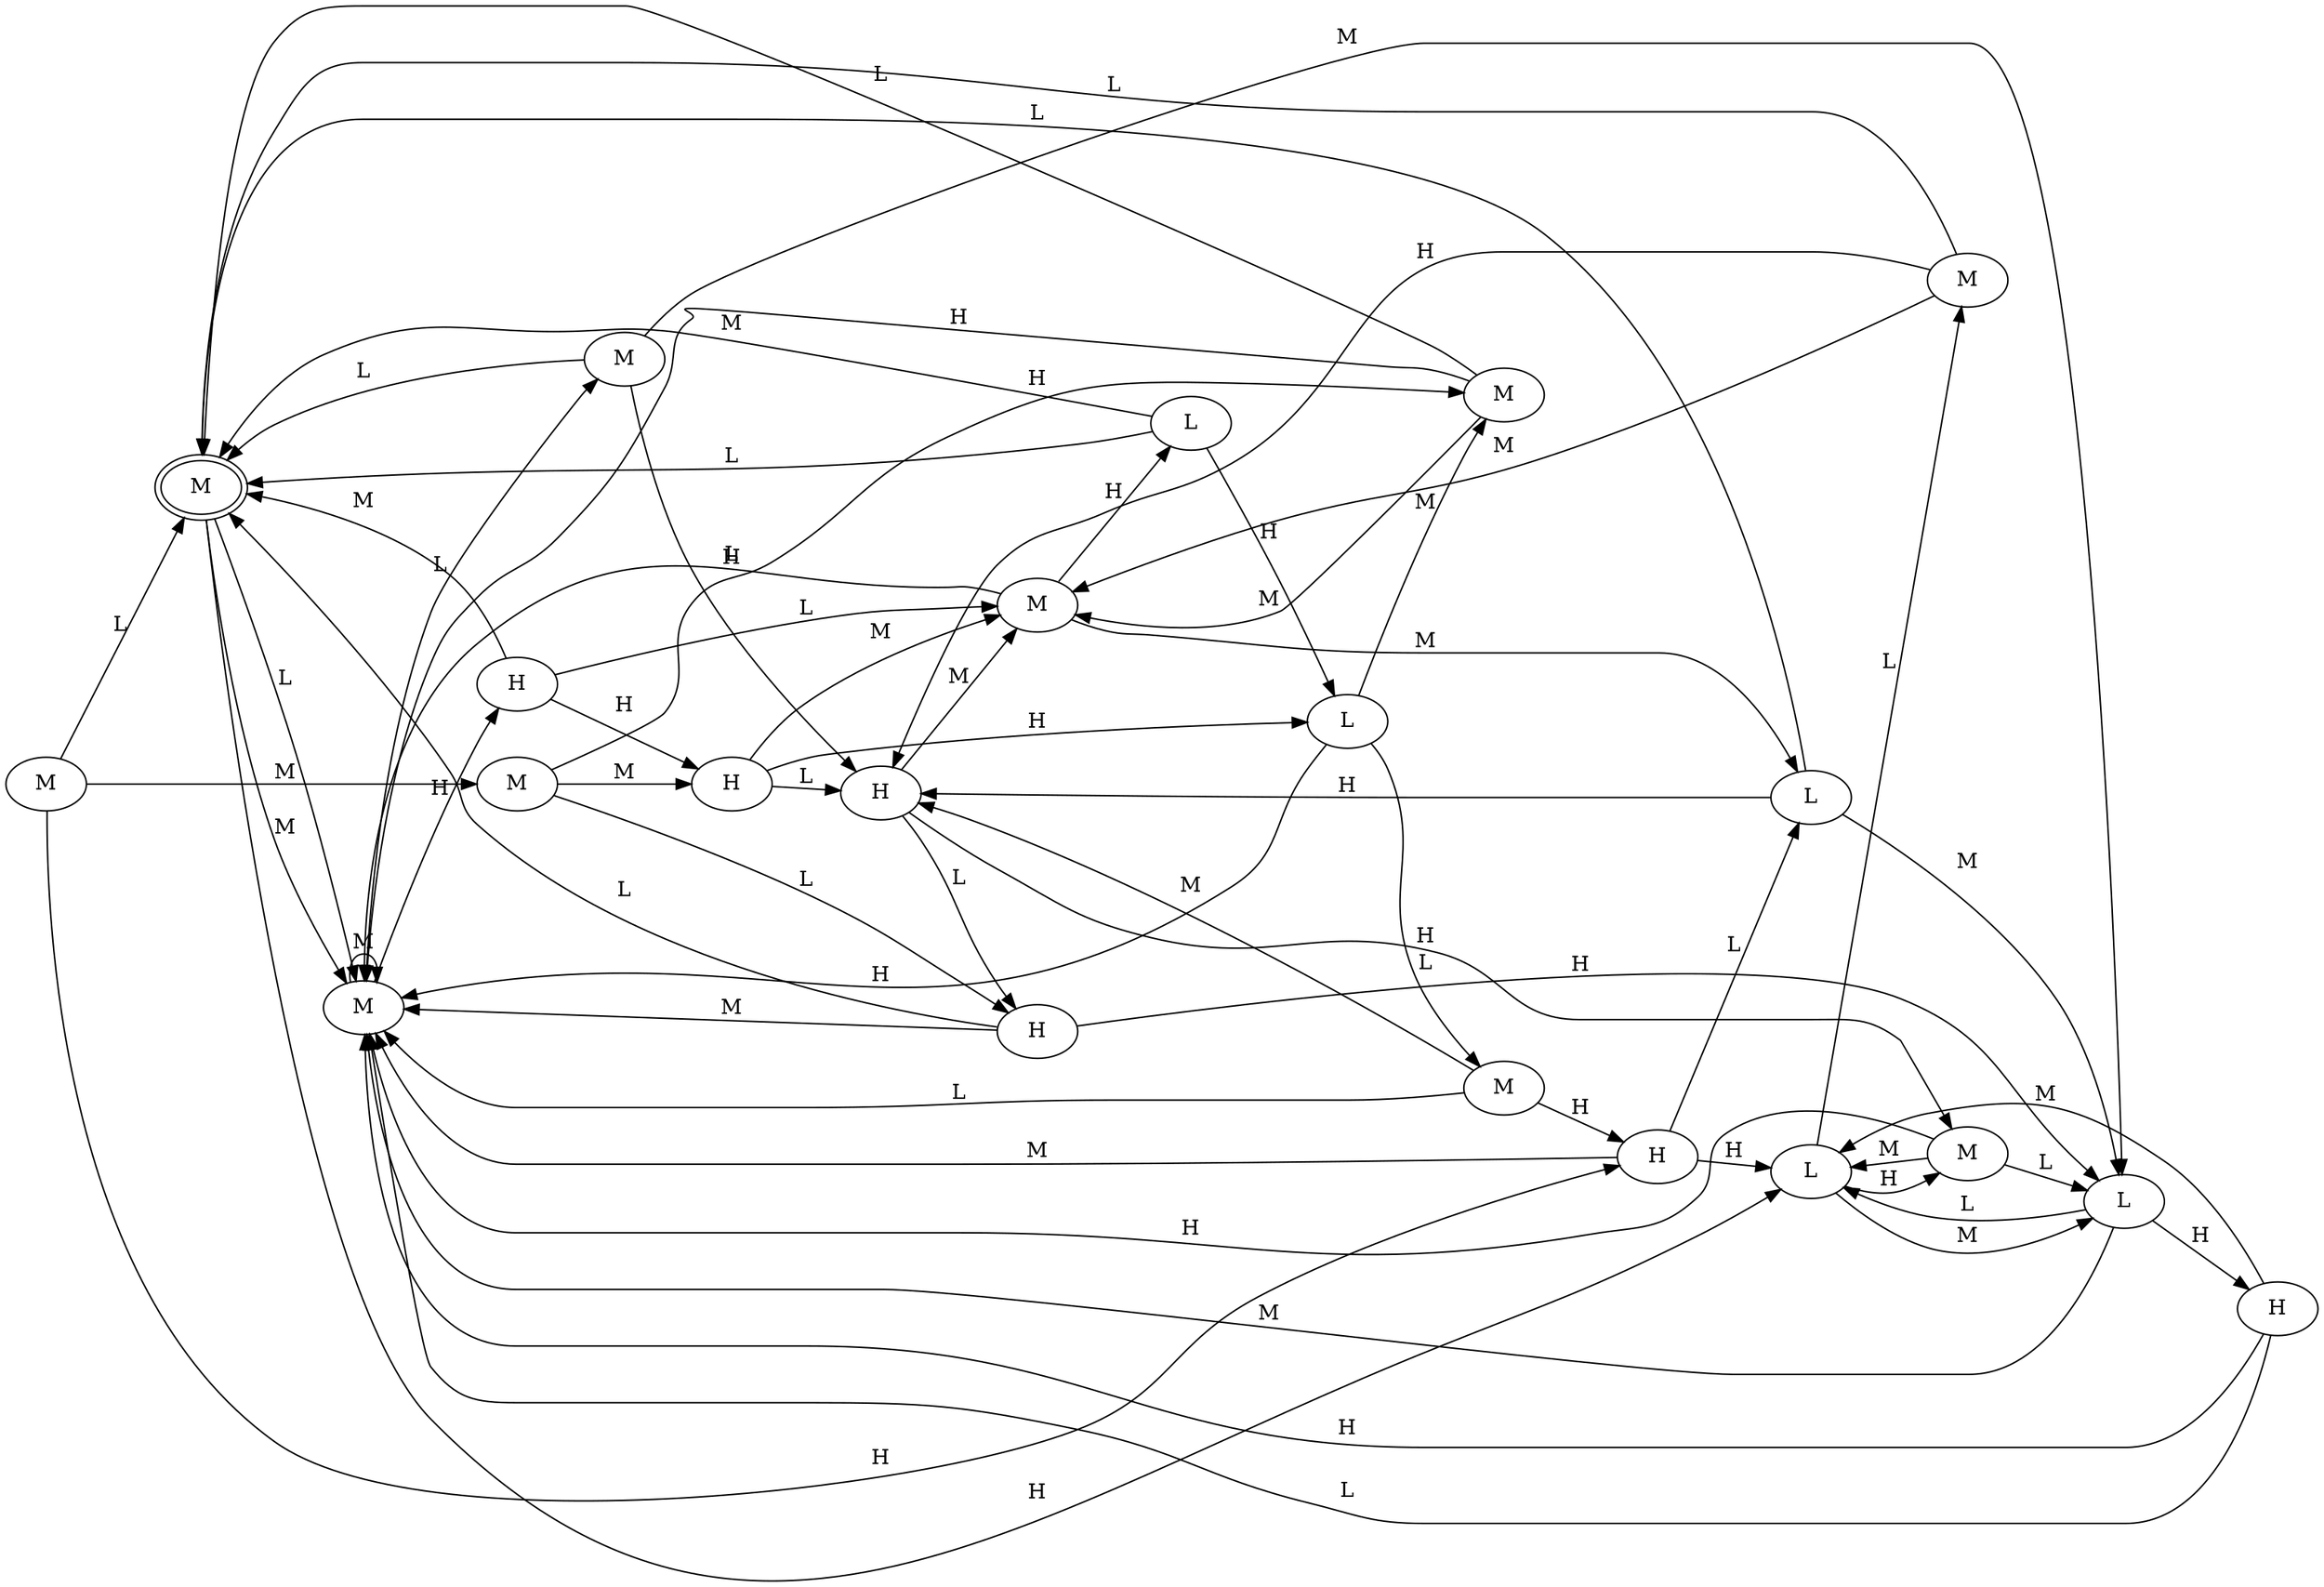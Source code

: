 digraph 225500 {
rankdir = LR
5 [peripheries = 2]

0 [label = "M"]
0 -> 3 [label = "L"]
0 -> 14 [label = "M"]
0 -> 8 [label = "H"]

1 [label = "H"]
1 -> 14 [label = "L"]
1 -> 3 [label = "M"]
1 -> 13 [label = "H"]

2 [label = "M"]
2 -> 9 [label = "L"]
2 -> 13 [label = "M"]
2 -> 3 [label = "H"]

3 [label = "M"]
3 -> 16 [label = "L"]
3 -> 3 [label = "M"]
3 -> 7 [label = "H"]

4 [label = "H"]
4 -> 12 [label = "L"]
4 -> 0 [label = "M"]
4 -> 2 [label = "H"]

5 [label = "M"]
5 -> 3 [label = "L"]
5 -> 3 [label = "M"]
5 -> 13 [label = "H"]

6 [label = "M"]
6 -> 5 [label = "L"]
6 -> 0 [label = "M"]
6 -> 3 [label = "H"]

7 [label = "H"]
7 -> 0 [label = "L"]
7 -> 5 [label = "M"]
7 -> 17 [label = "H"]

8 [label = "L"]
8 -> 5 [label = "L"]
8 -> 5 [label = "M"]
8 -> 19 [label = "H"]

9 [label = "L"]
9 -> 13 [label = "L"]
9 -> 3 [label = "M"]
9 -> 18 [label = "H"]

10 [label = "M"]
10 -> 5 [label = "L"]
10 -> 20 [label = "M"]
10 -> 1 [label = "H"]

11 [label = "M"]
11 -> 3 [label = "L"]
11 -> 4 [label = "M"]
11 -> 1 [label = "H"]

12 [label = "H"]
12 -> 5 [label = "L"]
12 -> 3 [label = "M"]
12 -> 9 [label = "H"]

13 [label = "L"]
13 -> 15 [label = "L"]
13 -> 9 [label = "M"]
13 -> 2 [label = "H"]

14 [label = "L"]
14 -> 5 [label = "L"]
14 -> 9 [label = "M"]
14 -> 4 [label = "H"]

15 [label = "M"]
15 -> 5 [label = "L"]
15 -> 0 [label = "M"]
15 -> 4 [label = "H"]

16 [label = "M"]
16 -> 5 [label = "L"]
16 -> 9 [label = "M"]
16 -> 4 [label = "H"]

17 [label = "H"]
17 -> 4 [label = "L"]
17 -> 0 [label = "M"]
17 -> 19 [label = "H"]

18 [label = "H"]
18 -> 3 [label = "L"]
18 -> 13 [label = "M"]
18 -> 3 [label = "H"]

19 [label = "L"]
19 -> 11 [label = "L"]
19 -> 6 [label = "M"]
19 -> 3 [label = "H"]

20 [label = "M"]
20 -> 12 [label = "L"]
20 -> 17 [label = "M"]
20 -> 6 [label = "H"]

}
